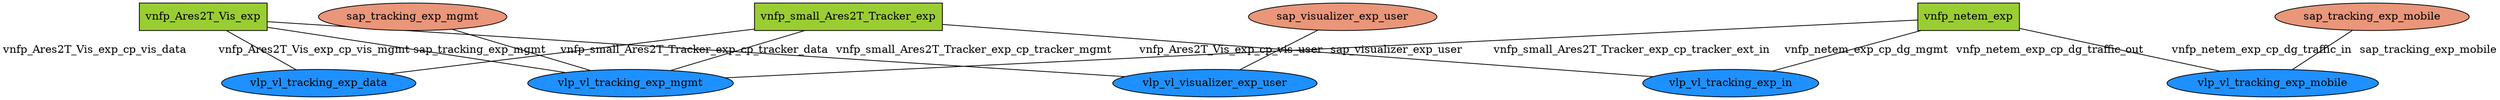 strict graph G {
  splines=false;
  overlap=false;
  mindist=2.0;
  -1874275603 [ label="vnfp_small_Ares2T_Tracker_exp" shape="box" style="filled" fillcolor="yellowgreen" ];
  1392640733 [ label="vnfp_Ares2T_Vis_exp" shape="box" style="filled" fillcolor="yellowgreen" ];
  -793362586 [ label="vnfp_netem_exp" shape="box" style="filled" fillcolor="yellowgreen" ];
  -227812888 [ label="vlp_vl_tracking_exp_mobile" shape="oval" style="filled" fillcolor="dodgerblue" ];
  -1971191929 [ label="vlp_vl_tracking_exp_mgmt" shape="oval" style="filled" fillcolor="dodgerblue" ];
  1008003435 [ label="vlp_vl_tracking_exp_in" shape="oval" style="filled" fillcolor="dodgerblue" ];
  -1971465616 [ label="vlp_vl_tracking_exp_data" shape="oval" style="filled" fillcolor="dodgerblue" ];
  1542916426 [ label="vlp_vl_visualizer_exp_user" shape="oval" style="filled" fillcolor="dodgerblue" ];
  142347183 [ label="sap_tracking_exp_mobile" shape="oval" style="filled" fillcolor="darksalmon" ];
  1823602446 [ label="sap_tracking_exp_mgmt" shape="oval" style="filled" fillcolor="darksalmon" ];
  1913076497 [ label="sap_visualizer_exp_user" shape="oval" style="filled" fillcolor="darksalmon" ];
  -1874275603 -- 1008003435 [ label="vnfp_small_Ares2T_Tracker_exp_cp_tracker_ext_in" ];
  -1874275603 -- -1971465616 [ label="vnfp_small_Ares2T_Tracker_exp_cp_tracker_data" ];
  -1874275603 -- -1971191929 [ label="vnfp_small_Ares2T_Tracker_exp_cp_tracker_mgmt" ];
  1392640733 -- -1971465616 [ label="vnfp_Ares2T_Vis_exp_cp_vis_data" ];
  1392640733 -- -1971191929 [ label="vnfp_Ares2T_Vis_exp_cp_vis_mgmt" ];
  1392640733 -- 1542916426 [ label="vnfp_Ares2T_Vis_exp_cp_vis_user" ];
  -793362586 -- 1008003435 [ label="vnfp_netem_exp_cp_dg_traffic_out" ];
  -793362586 -- -1971191929 [ label="vnfp_netem_exp_cp_dg_mgmt" ];
  -793362586 -- -227812888 [ label="vnfp_netem_exp_cp_dg_traffic_in" ];
  142347183 -- -227812888 [ label="sap_tracking_exp_mobile" ];
  1823602446 -- -1971191929 [ label="sap_tracking_exp_mgmt" ];
  1913076497 -- 1542916426 [ label="sap_visualizer_exp_user" ];
}
